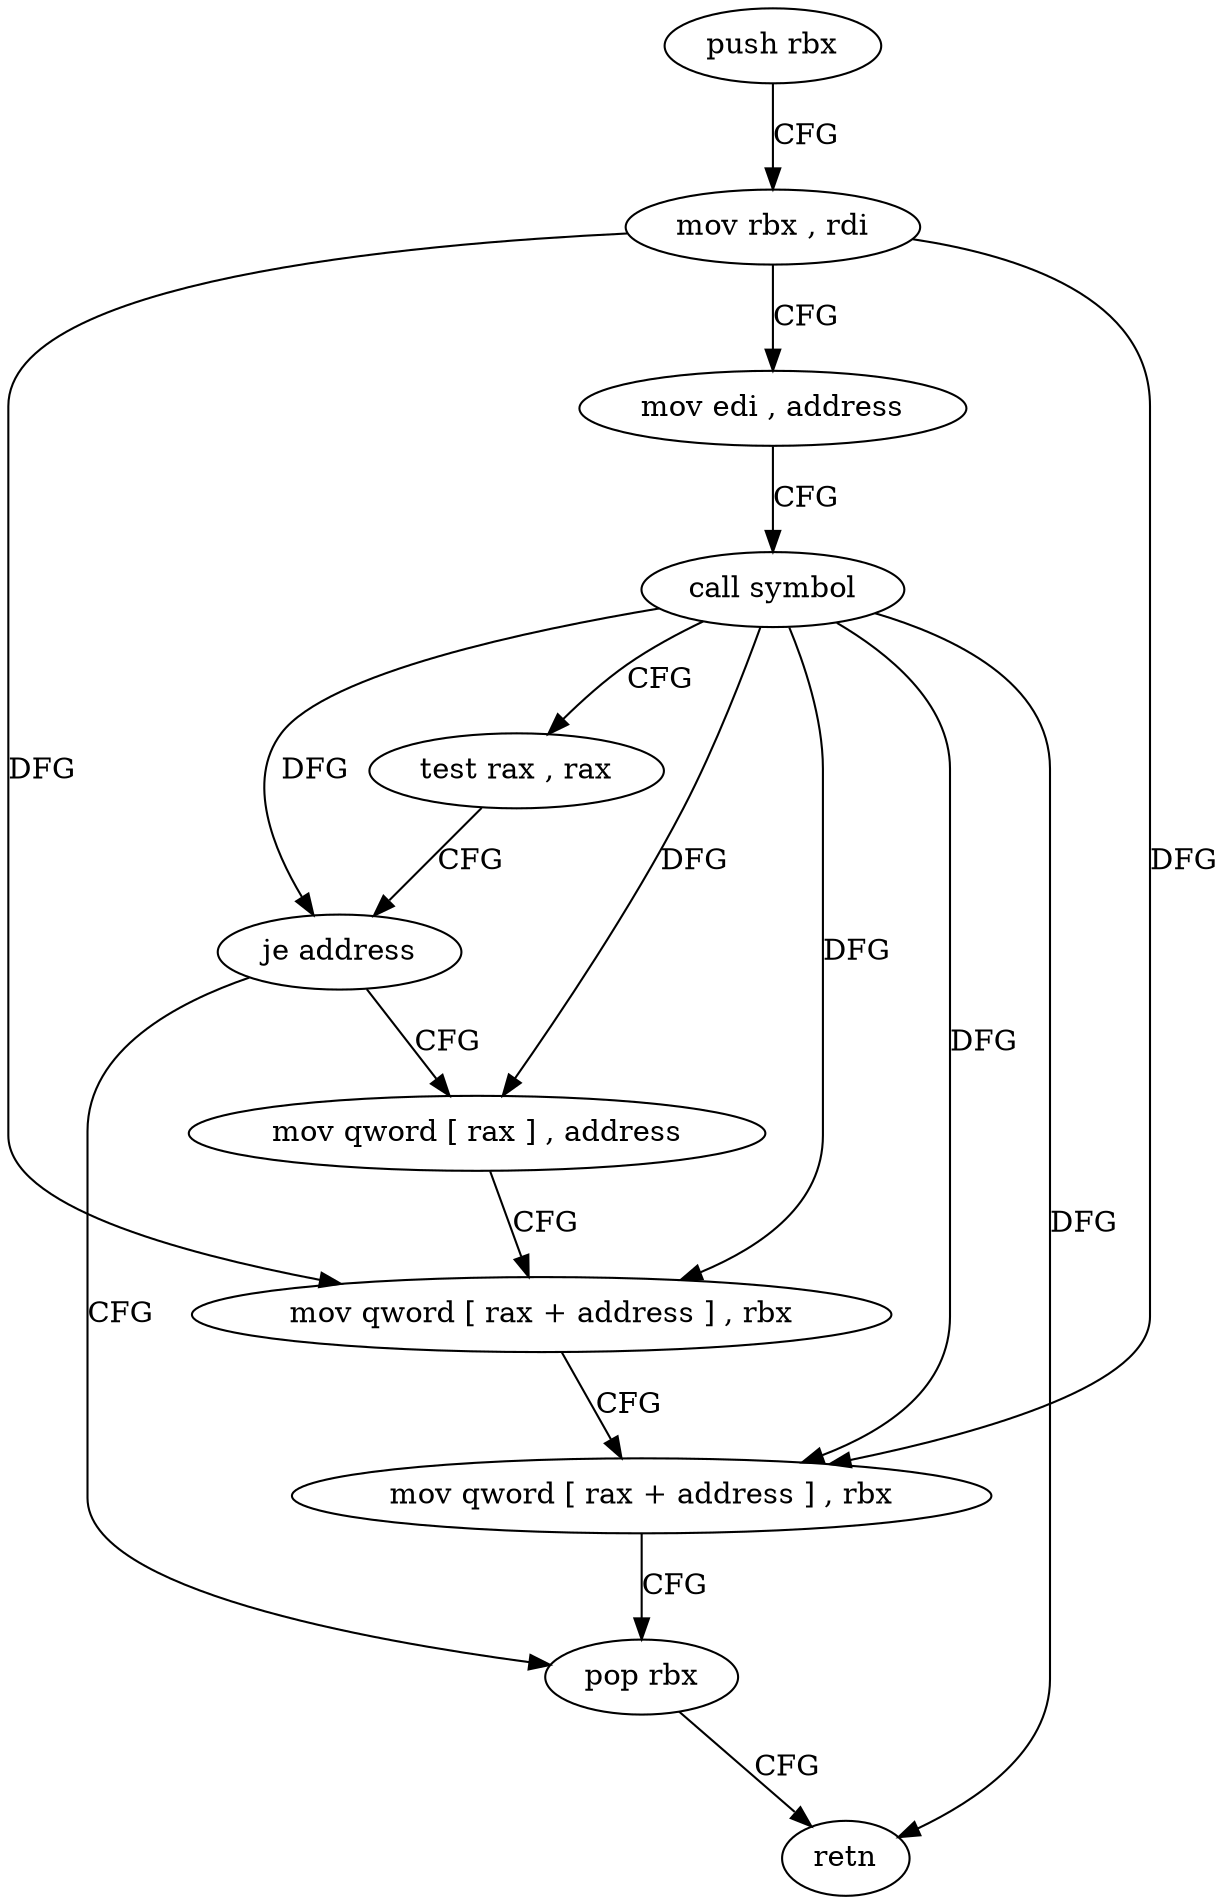 digraph "func" {
"4264081" [label = "push rbx" ]
"4264082" [label = "mov rbx , rdi" ]
"4264085" [label = "mov edi , address" ]
"4264090" [label = "call symbol" ]
"4264095" [label = "test rax , rax" ]
"4264098" [label = "je address" ]
"4264115" [label = "pop rbx" ]
"4264100" [label = "mov qword [ rax ] , address" ]
"4264116" [label = "retn" ]
"4264107" [label = "mov qword [ rax + address ] , rbx" ]
"4264111" [label = "mov qword [ rax + address ] , rbx" ]
"4264081" -> "4264082" [ label = "CFG" ]
"4264082" -> "4264085" [ label = "CFG" ]
"4264082" -> "4264107" [ label = "DFG" ]
"4264082" -> "4264111" [ label = "DFG" ]
"4264085" -> "4264090" [ label = "CFG" ]
"4264090" -> "4264095" [ label = "CFG" ]
"4264090" -> "4264098" [ label = "DFG" ]
"4264090" -> "4264116" [ label = "DFG" ]
"4264090" -> "4264100" [ label = "DFG" ]
"4264090" -> "4264107" [ label = "DFG" ]
"4264090" -> "4264111" [ label = "DFG" ]
"4264095" -> "4264098" [ label = "CFG" ]
"4264098" -> "4264115" [ label = "CFG" ]
"4264098" -> "4264100" [ label = "CFG" ]
"4264115" -> "4264116" [ label = "CFG" ]
"4264100" -> "4264107" [ label = "CFG" ]
"4264107" -> "4264111" [ label = "CFG" ]
"4264111" -> "4264115" [ label = "CFG" ]
}
